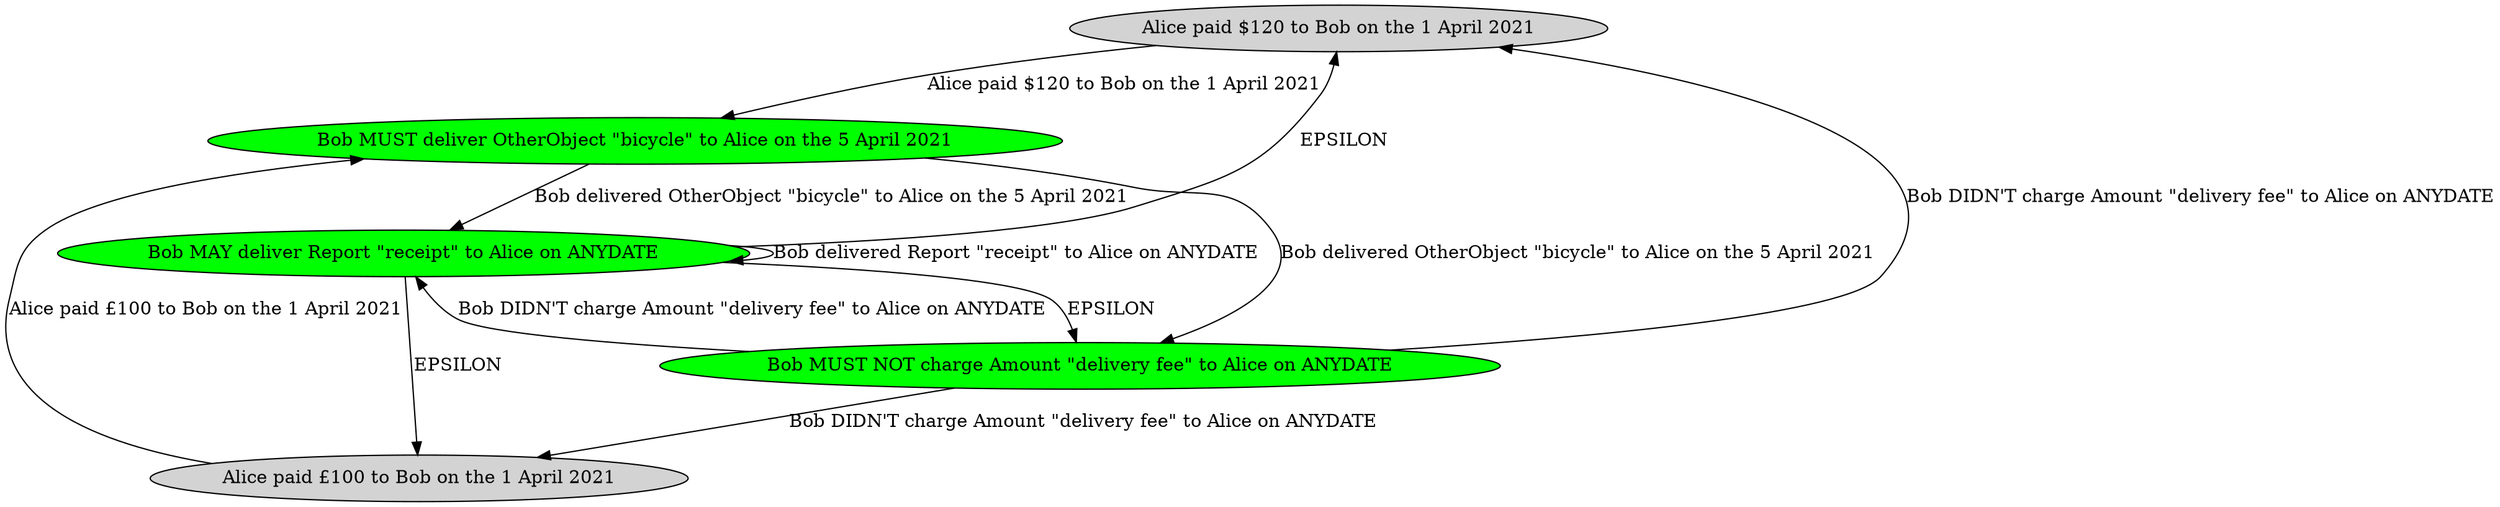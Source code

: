 digraph {
    1 [label="Alice paid $120 to Bob on the 1 April 2021"
      ,fillcolor=lightgray
      ,style=filled];
    2 [label="Alice paid £100 to Bob on the 1 April 2021"
      ,fillcolor=lightgray
      ,style=filled];
    3 [label="Bob MAY deliver Report \"receipt\" to Alice on ANYDATE"
      ,fillcolor=green
      ,style=filled];
    4 [label="Bob MUST NOT charge Amount \"delivery fee\" to Alice on ANYDATE"
      ,fillcolor=green
      ,style=filled];
    5 [label="Bob MUST deliver OtherObject \"bicycle\" to Alice on the 5 April 2021"
      ,fillcolor=green
      ,style=filled];
    1 -> 5 [label="Alice paid $120 to Bob on the 1 April 2021"];
    2 -> 5 [label="Alice paid £100 to Bob on the 1 April 2021"];
    3 -> 1 [label=EPSILON];
    3 -> 2 [label=EPSILON];
    3 -> 3 [label="Bob delivered Report \"receipt\" to Alice on ANYDATE"];
    3 -> 4 [label=EPSILON];
    4 -> 1 [label="Bob DIDN'T charge Amount \"delivery fee\" to Alice on ANYDATE"];
    4 -> 2 [label="Bob DIDN'T charge Amount \"delivery fee\" to Alice on ANYDATE"];
    4 -> 3 [label="Bob DIDN'T charge Amount \"delivery fee\" to Alice on ANYDATE"];
    5 -> 3 [label="Bob delivered OtherObject \"bicycle\" to Alice on the 5 April 2021"];
    5 -> 4 [label="Bob delivered OtherObject \"bicycle\" to Alice on the 5 April 2021"];
}